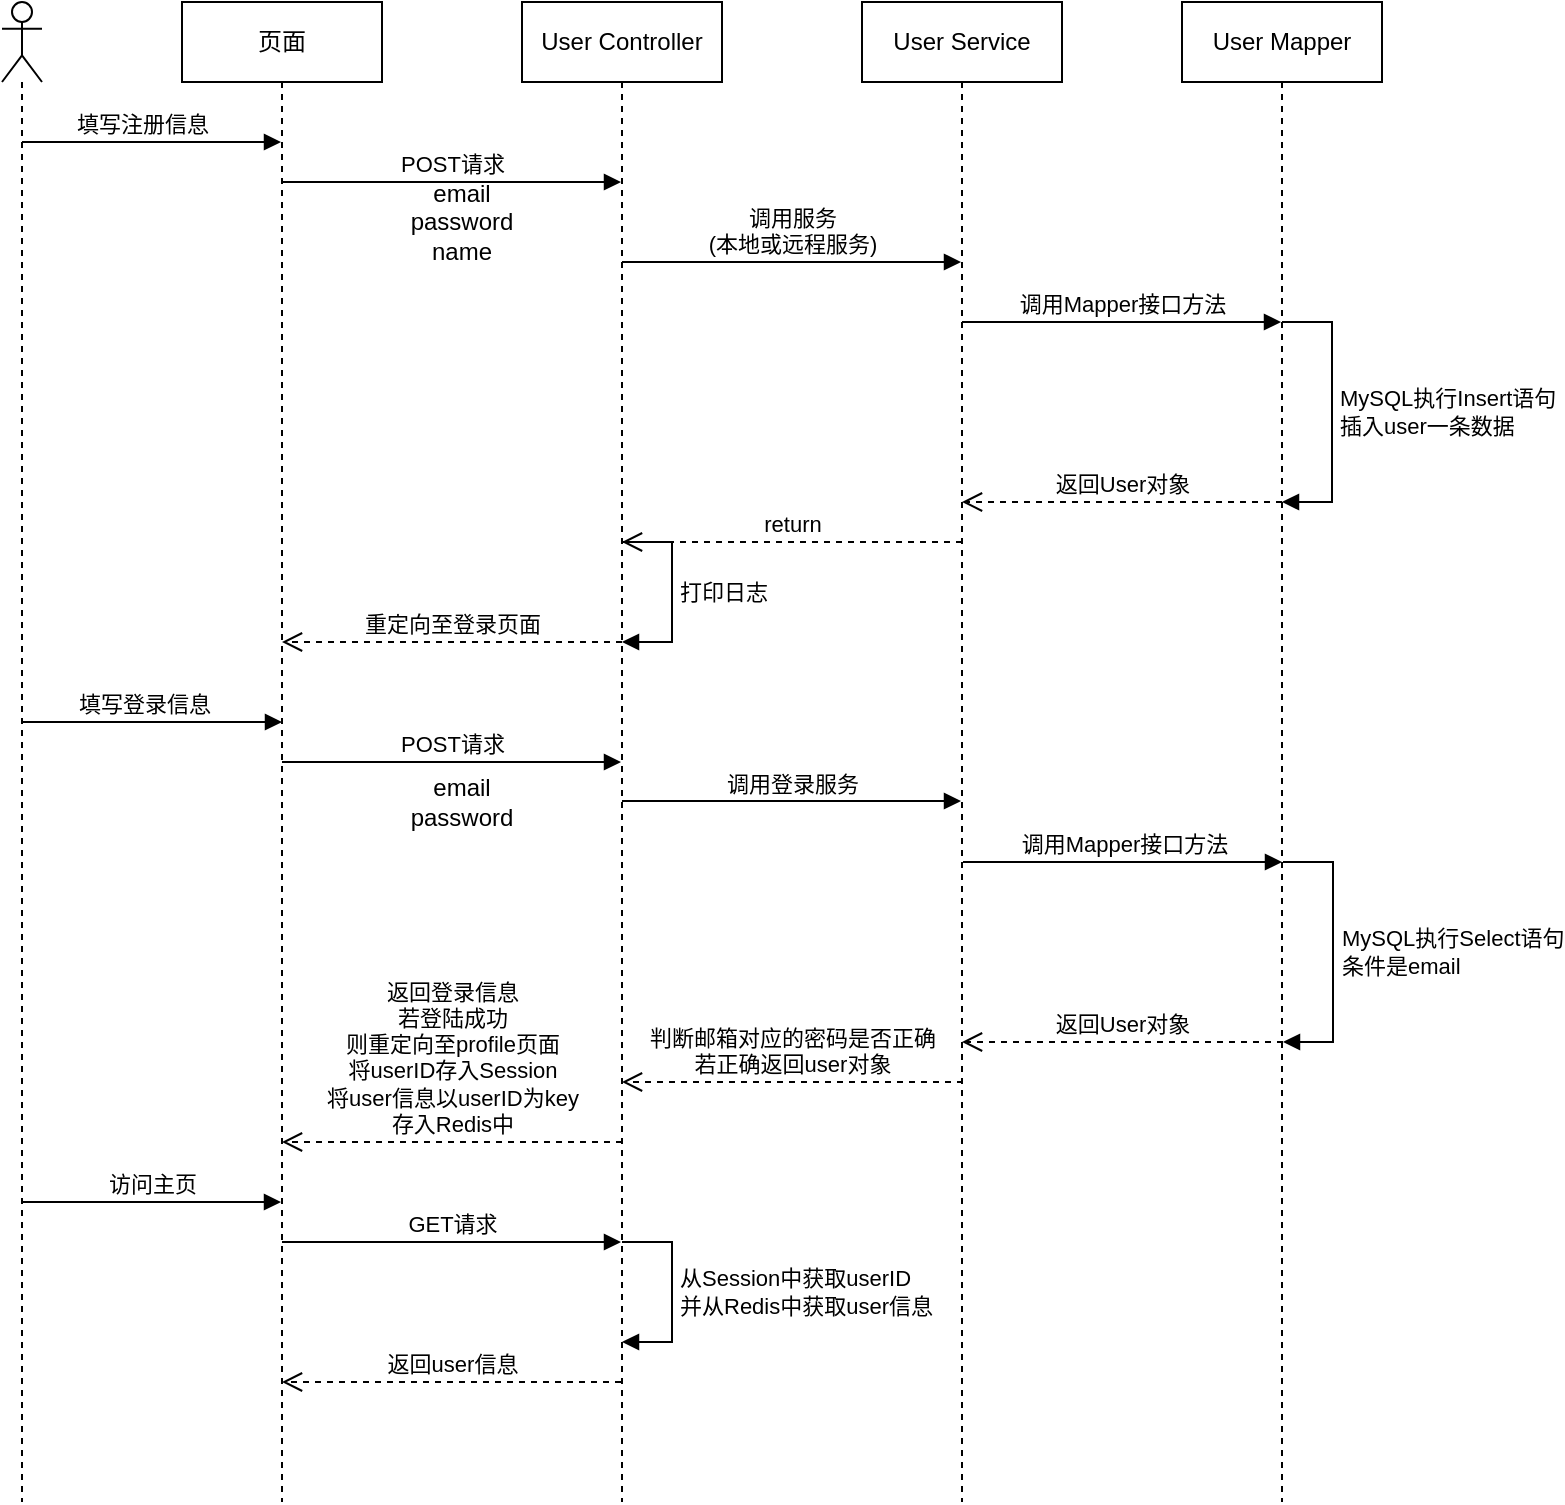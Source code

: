<mxfile version="14.1.2" type="github">
  <diagram id="kgpKYQtTHZ0yAKxKKP6v" name="Page-1">
    <mxGraphModel dx="1422" dy="762" grid="1" gridSize="10" guides="1" tooltips="1" connect="1" arrows="1" fold="1" page="1" pageScale="1" pageWidth="850" pageHeight="1100" math="0" shadow="0">
      <root>
        <mxCell id="0" />
        <mxCell id="1" parent="0" />
        <mxCell id="DlLgDj64xIj23IpmnS-h-1" value="" style="shape=umlLifeline;participant=umlActor;perimeter=lifelinePerimeter;whiteSpace=wrap;html=1;container=1;collapsible=0;recursiveResize=0;verticalAlign=top;spacingTop=36;outlineConnect=0;" vertex="1" parent="1">
          <mxGeometry x="40" y="70" width="20" height="750" as="geometry" />
        </mxCell>
        <mxCell id="DlLgDj64xIj23IpmnS-h-50" value="访问主页" style="html=1;verticalAlign=bottom;endArrow=block;" edge="1" parent="DlLgDj64xIj23IpmnS-h-1" target="DlLgDj64xIj23IpmnS-h-2">
          <mxGeometry width="80" relative="1" as="geometry">
            <mxPoint x="10" y="600" as="sourcePoint" />
            <mxPoint x="90" y="600" as="targetPoint" />
          </mxGeometry>
        </mxCell>
        <mxCell id="DlLgDj64xIj23IpmnS-h-2" value="页面" style="shape=umlLifeline;perimeter=lifelinePerimeter;whiteSpace=wrap;html=1;container=1;collapsible=0;recursiveResize=0;outlineConnect=0;" vertex="1" parent="1">
          <mxGeometry x="130" y="70" width="100" height="750" as="geometry" />
        </mxCell>
        <mxCell id="DlLgDj64xIj23IpmnS-h-20" value="POST请求" style="html=1;verticalAlign=bottom;endArrow=block;" edge="1" parent="DlLgDj64xIj23IpmnS-h-2" target="DlLgDj64xIj23IpmnS-h-3">
          <mxGeometry width="80" relative="1" as="geometry">
            <mxPoint x="50" y="90" as="sourcePoint" />
            <mxPoint x="130" y="90" as="targetPoint" />
          </mxGeometry>
        </mxCell>
        <mxCell id="DlLgDj64xIj23IpmnS-h-51" value="GET请求" style="html=1;verticalAlign=bottom;endArrow=block;" edge="1" parent="DlLgDj64xIj23IpmnS-h-2" target="DlLgDj64xIj23IpmnS-h-3">
          <mxGeometry width="80" relative="1" as="geometry">
            <mxPoint x="50" y="620" as="sourcePoint" />
            <mxPoint x="130" y="620" as="targetPoint" />
          </mxGeometry>
        </mxCell>
        <mxCell id="DlLgDj64xIj23IpmnS-h-54" value="返回user信息" style="html=1;verticalAlign=bottom;endArrow=open;dashed=1;endSize=8;" edge="1" parent="DlLgDj64xIj23IpmnS-h-2" source="DlLgDj64xIj23IpmnS-h-3">
          <mxGeometry relative="1" as="geometry">
            <mxPoint x="130" y="690" as="sourcePoint" />
            <mxPoint x="50" y="690" as="targetPoint" />
          </mxGeometry>
        </mxCell>
        <mxCell id="DlLgDj64xIj23IpmnS-h-3" value="User Controller" style="shape=umlLifeline;perimeter=lifelinePerimeter;whiteSpace=wrap;html=1;container=1;collapsible=0;recursiveResize=0;outlineConnect=0;" vertex="1" parent="1">
          <mxGeometry x="300" y="70" width="100" height="750" as="geometry" />
        </mxCell>
        <mxCell id="DlLgDj64xIj23IpmnS-h-4" value="User Service" style="shape=umlLifeline;perimeter=lifelinePerimeter;whiteSpace=wrap;html=1;container=1;collapsible=0;recursiveResize=0;outlineConnect=0;" vertex="1" parent="1">
          <mxGeometry x="470" y="70" width="100" height="750" as="geometry" />
        </mxCell>
        <mxCell id="DlLgDj64xIj23IpmnS-h-5" value="User Mapper" style="shape=umlLifeline;perimeter=lifelinePerimeter;whiteSpace=wrap;html=1;container=1;collapsible=0;recursiveResize=0;outlineConnect=0;" vertex="1" parent="1">
          <mxGeometry x="630" y="70" width="100" height="750" as="geometry" />
        </mxCell>
        <mxCell id="DlLgDj64xIj23IpmnS-h-30" value="MySQL执行Insert语句&lt;br&gt;插入user一条数据" style="edgeStyle=orthogonalEdgeStyle;html=1;align=left;spacingLeft=2;endArrow=block;rounded=0;" edge="1" parent="DlLgDj64xIj23IpmnS-h-5">
          <mxGeometry relative="1" as="geometry">
            <mxPoint x="50" y="160" as="sourcePoint" />
            <Array as="points">
              <mxPoint x="50" y="160" />
              <mxPoint x="75" y="160" />
              <mxPoint x="75" y="250" />
            </Array>
            <mxPoint x="50" y="250" as="targetPoint" />
          </mxGeometry>
        </mxCell>
        <mxCell id="DlLgDj64xIj23IpmnS-h-7" value="填写注册信息" style="html=1;verticalAlign=bottom;endArrow=block;" edge="1" parent="1" source="DlLgDj64xIj23IpmnS-h-1" target="DlLgDj64xIj23IpmnS-h-2">
          <mxGeometry x="-0.073" width="80" relative="1" as="geometry">
            <mxPoint x="55" y="140" as="sourcePoint" />
            <mxPoint x="130" y="150" as="targetPoint" />
            <Array as="points">
              <mxPoint x="170" y="140" />
            </Array>
            <mxPoint as="offset" />
          </mxGeometry>
        </mxCell>
        <mxCell id="DlLgDj64xIj23IpmnS-h-26" value="email&lt;br&gt;password&lt;br&gt;name" style="text;html=1;strokeColor=none;fillColor=none;align=center;verticalAlign=middle;whiteSpace=wrap;rounded=0;" vertex="1" parent="1">
          <mxGeometry x="250" y="170" width="40" height="20" as="geometry" />
        </mxCell>
        <mxCell id="DlLgDj64xIj23IpmnS-h-27" value="调用服务&lt;br&gt;(本地或远程服务)" style="html=1;verticalAlign=bottom;endArrow=block;" edge="1" parent="1" target="DlLgDj64xIj23IpmnS-h-4">
          <mxGeometry width="80" relative="1" as="geometry">
            <mxPoint x="350" y="200" as="sourcePoint" />
            <mxPoint x="430" y="200" as="targetPoint" />
          </mxGeometry>
        </mxCell>
        <mxCell id="DlLgDj64xIj23IpmnS-h-28" value="调用Mapper接口方法" style="html=1;verticalAlign=bottom;endArrow=block;" edge="1" parent="1" target="DlLgDj64xIj23IpmnS-h-5">
          <mxGeometry width="80" relative="1" as="geometry">
            <mxPoint x="520" y="230" as="sourcePoint" />
            <mxPoint x="600" y="230" as="targetPoint" />
          </mxGeometry>
        </mxCell>
        <mxCell id="DlLgDj64xIj23IpmnS-h-32" value="返回User对象" style="html=1;verticalAlign=bottom;endArrow=open;dashed=1;endSize=8;" edge="1" parent="1" target="DlLgDj64xIj23IpmnS-h-4">
          <mxGeometry relative="1" as="geometry">
            <mxPoint x="680" y="320" as="sourcePoint" />
            <mxPoint x="600" y="320" as="targetPoint" />
          </mxGeometry>
        </mxCell>
        <mxCell id="DlLgDj64xIj23IpmnS-h-33" value="return" style="html=1;verticalAlign=bottom;endArrow=open;dashed=1;endSize=8;" edge="1" parent="1" target="DlLgDj64xIj23IpmnS-h-3">
          <mxGeometry relative="1" as="geometry">
            <mxPoint x="520" y="340" as="sourcePoint" />
            <mxPoint x="440" y="340" as="targetPoint" />
          </mxGeometry>
        </mxCell>
        <mxCell id="DlLgDj64xIj23IpmnS-h-34" value="打印日志" style="edgeStyle=orthogonalEdgeStyle;html=1;align=left;spacingLeft=2;endArrow=block;rounded=0;" edge="1" parent="1">
          <mxGeometry relative="1" as="geometry">
            <mxPoint x="350" y="340" as="sourcePoint" />
            <Array as="points">
              <mxPoint x="350" y="340" />
              <mxPoint x="375" y="340" />
              <mxPoint x="375" y="390" />
            </Array>
            <mxPoint x="350" y="390" as="targetPoint" />
          </mxGeometry>
        </mxCell>
        <mxCell id="DlLgDj64xIj23IpmnS-h-35" value="重定向至登录页面" style="html=1;verticalAlign=bottom;endArrow=open;dashed=1;endSize=8;" edge="1" parent="1" target="DlLgDj64xIj23IpmnS-h-2">
          <mxGeometry relative="1" as="geometry">
            <mxPoint x="350" y="390" as="sourcePoint" />
            <mxPoint x="270" y="390" as="targetPoint" />
          </mxGeometry>
        </mxCell>
        <mxCell id="DlLgDj64xIj23IpmnS-h-40" value="填写登录信息" style="html=1;verticalAlign=bottom;endArrow=block;" edge="1" parent="1">
          <mxGeometry x="-0.073" width="80" relative="1" as="geometry">
            <mxPoint x="50" y="430" as="sourcePoint" />
            <mxPoint x="180" y="430" as="targetPoint" />
            <Array as="points">
              <mxPoint x="170.5" y="430" />
            </Array>
            <mxPoint as="offset" />
          </mxGeometry>
        </mxCell>
        <mxCell id="DlLgDj64xIj23IpmnS-h-41" value="POST请求" style="html=1;verticalAlign=bottom;endArrow=block;" edge="1" parent="1">
          <mxGeometry width="80" relative="1" as="geometry">
            <mxPoint x="180" y="450" as="sourcePoint" />
            <mxPoint x="349.5" y="450" as="targetPoint" />
          </mxGeometry>
        </mxCell>
        <mxCell id="DlLgDj64xIj23IpmnS-h-42" value="email&lt;br&gt;password" style="text;html=1;strokeColor=none;fillColor=none;align=center;verticalAlign=middle;whiteSpace=wrap;rounded=0;" vertex="1" parent="1">
          <mxGeometry x="250" y="460" width="40" height="20" as="geometry" />
        </mxCell>
        <mxCell id="DlLgDj64xIj23IpmnS-h-43" value="调用登录服务" style="html=1;verticalAlign=bottom;endArrow=block;" edge="1" parent="1">
          <mxGeometry width="80" relative="1" as="geometry">
            <mxPoint x="350" y="469.5" as="sourcePoint" />
            <mxPoint x="519.5" y="469.5" as="targetPoint" />
          </mxGeometry>
        </mxCell>
        <mxCell id="DlLgDj64xIj23IpmnS-h-44" value="MySQL执行Select语句&lt;br&gt;条件是email" style="edgeStyle=orthogonalEdgeStyle;html=1;align=left;spacingLeft=2;endArrow=block;rounded=0;" edge="1" parent="1">
          <mxGeometry relative="1" as="geometry">
            <mxPoint x="680.5" y="500" as="sourcePoint" />
            <Array as="points">
              <mxPoint x="680.5" y="500" />
              <mxPoint x="705.5" y="500" />
              <mxPoint x="705.5" y="590" />
            </Array>
            <mxPoint x="680.5" y="590" as="targetPoint" />
          </mxGeometry>
        </mxCell>
        <mxCell id="DlLgDj64xIj23IpmnS-h-45" value="调用Mapper接口方法" style="html=1;verticalAlign=bottom;endArrow=block;" edge="1" parent="1">
          <mxGeometry width="80" relative="1" as="geometry">
            <mxPoint x="520.5" y="500" as="sourcePoint" />
            <mxPoint x="680" y="500" as="targetPoint" />
          </mxGeometry>
        </mxCell>
        <mxCell id="DlLgDj64xIj23IpmnS-h-46" value="返回User对象" style="html=1;verticalAlign=bottom;endArrow=open;dashed=1;endSize=8;" edge="1" parent="1">
          <mxGeometry relative="1" as="geometry">
            <mxPoint x="680.5" y="590" as="sourcePoint" />
            <mxPoint x="520" y="590" as="targetPoint" />
          </mxGeometry>
        </mxCell>
        <mxCell id="DlLgDj64xIj23IpmnS-h-47" value="判断邮箱对应的密码是否正确&lt;br&gt;若正确返回user对象" style="html=1;verticalAlign=bottom;endArrow=open;dashed=1;endSize=8;" edge="1" parent="1">
          <mxGeometry relative="1" as="geometry">
            <mxPoint x="520.5" y="610" as="sourcePoint" />
            <mxPoint x="350" y="610" as="targetPoint" />
          </mxGeometry>
        </mxCell>
        <mxCell id="DlLgDj64xIj23IpmnS-h-49" value="返回登录信息&lt;br&gt;若登陆成功&lt;br&gt;则重定向至profile页面&lt;br&gt;将userID存入Session&lt;br&gt;将user信息以userID为key&lt;br&gt;存入Redis中" style="html=1;verticalAlign=bottom;endArrow=open;dashed=1;endSize=8;" edge="1" parent="1" target="DlLgDj64xIj23IpmnS-h-2">
          <mxGeometry relative="1" as="geometry">
            <mxPoint x="350" y="640" as="sourcePoint" />
            <mxPoint x="270" y="640" as="targetPoint" />
          </mxGeometry>
        </mxCell>
        <mxCell id="DlLgDj64xIj23IpmnS-h-53" value="从Session中获取userID&lt;br&gt;并从Redis中获取user信息" style="edgeStyle=orthogonalEdgeStyle;html=1;align=left;spacingLeft=2;endArrow=block;rounded=0;" edge="1" parent="1">
          <mxGeometry relative="1" as="geometry">
            <mxPoint x="350" y="690" as="sourcePoint" />
            <Array as="points">
              <mxPoint x="350" y="690" />
              <mxPoint x="375" y="690" />
              <mxPoint x="375" y="740" />
            </Array>
            <mxPoint x="350" y="740" as="targetPoint" />
          </mxGeometry>
        </mxCell>
      </root>
    </mxGraphModel>
  </diagram>
</mxfile>
